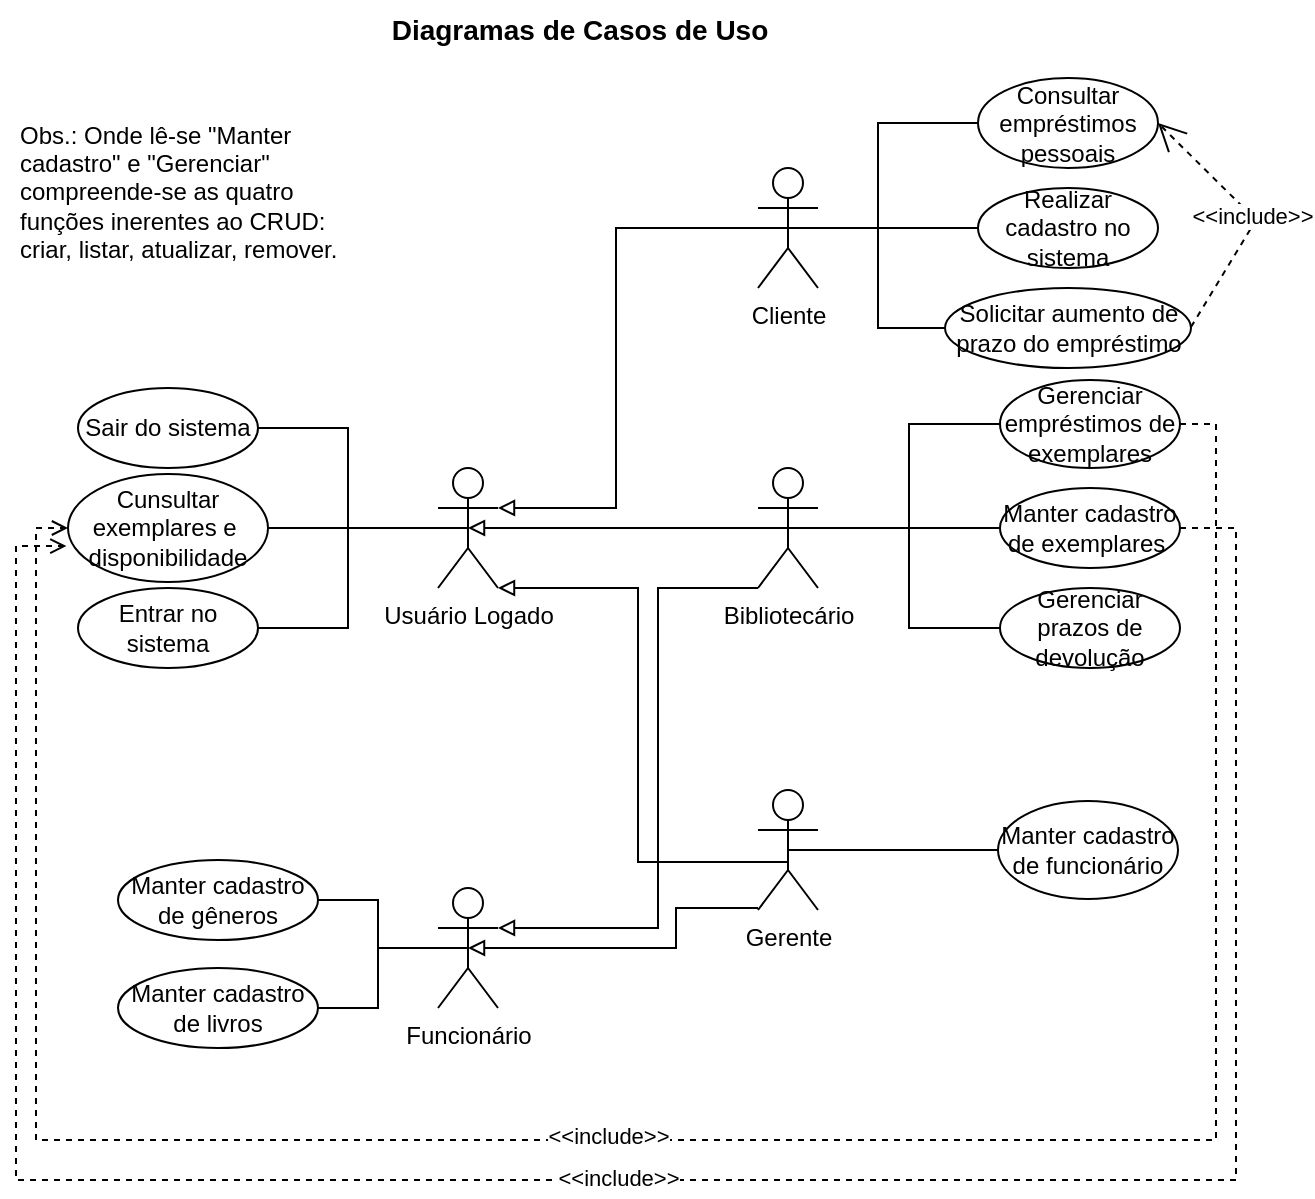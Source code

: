 <mxfile version="27.0.5">
  <diagram name="Página-1" id="V-Mngq2yt3U_ges3Ur-B">
    <mxGraphModel dx="2015" dy="626" grid="1" gridSize="10" guides="1" tooltips="1" connect="1" arrows="1" fold="1" page="1" pageScale="1" pageWidth="827" pageHeight="1169" math="0" shadow="0">
      <root>
        <mxCell id="0" />
        <mxCell id="1" parent="0" />
        <mxCell id="f_5S6bqZnzwv96T5kUB0-47" style="edgeStyle=orthogonalEdgeStyle;rounded=0;orthogonalLoop=1;jettySize=auto;html=1;exitX=0.5;exitY=0.5;exitDx=0;exitDy=0;exitPerimeter=0;entryX=0;entryY=0.5;entryDx=0;entryDy=0;endArrow=none;startFill=0;" parent="1" source="f_5S6bqZnzwv96T5kUB0-5" target="f_5S6bqZnzwv96T5kUB0-6" edge="1">
          <mxGeometry relative="1" as="geometry" />
        </mxCell>
        <mxCell id="f_5S6bqZnzwv96T5kUB0-5" value="Gerente" style="shape=umlActor;verticalLabelPosition=bottom;verticalAlign=top;html=1;outlineConnect=0;" parent="1" vertex="1">
          <mxGeometry x="-349" y="455" width="30" height="60" as="geometry" />
        </mxCell>
        <mxCell id="f_5S6bqZnzwv96T5kUB0-6" value="Manter cadastro de funcionário" style="ellipse;whiteSpace=wrap;html=1;" parent="1" vertex="1">
          <mxGeometry x="-229" y="460.5" width="90" height="49" as="geometry" />
        </mxCell>
        <mxCell id="f_5S6bqZnzwv96T5kUB0-8" value="Manter cadastro de livros" style="ellipse;whiteSpace=wrap;html=1;" parent="1" vertex="1">
          <mxGeometry x="-669" y="544" width="100" height="40" as="geometry" />
        </mxCell>
        <mxCell id="f_5S6bqZnzwv96T5kUB0-10" value="Entrar no sistema" style="ellipse;whiteSpace=wrap;html=1;" parent="1" vertex="1">
          <mxGeometry x="-689" y="354" width="90" height="40" as="geometry" />
        </mxCell>
        <mxCell id="f_5S6bqZnzwv96T5kUB0-12" value="Manter cadastro de gêneros" style="ellipse;whiteSpace=wrap;html=1;" parent="1" vertex="1">
          <mxGeometry x="-669" y="490" width="100" height="40" as="geometry" />
        </mxCell>
        <mxCell id="f_5S6bqZnzwv96T5kUB0-56" style="edgeStyle=orthogonalEdgeStyle;rounded=0;orthogonalLoop=1;jettySize=auto;html=1;exitX=0.5;exitY=0.5;exitDx=0;exitDy=0;exitPerimeter=0;entryX=0;entryY=0.5;entryDx=0;entryDy=0;endArrow=none;startFill=0;" parent="1" source="f_5S6bqZnzwv96T5kUB0-16" target="f_5S6bqZnzwv96T5kUB0-17" edge="1">
          <mxGeometry relative="1" as="geometry" />
        </mxCell>
        <mxCell id="f_5S6bqZnzwv96T5kUB0-57" style="edgeStyle=orthogonalEdgeStyle;rounded=0;orthogonalLoop=1;jettySize=auto;html=1;exitX=0.5;exitY=0.5;exitDx=0;exitDy=0;exitPerimeter=0;entryX=0;entryY=0.5;entryDx=0;entryDy=0;endArrow=none;startFill=0;" parent="1" edge="1">
          <mxGeometry relative="1" as="geometry">
            <mxPoint x="-333" y="174" as="sourcePoint" />
            <mxPoint x="-238.0" y="121.5" as="targetPoint" />
            <Array as="points">
              <mxPoint x="-289" y="174" />
              <mxPoint x="-289" y="121" />
            </Array>
          </mxGeometry>
        </mxCell>
        <mxCell id="f_5S6bqZnzwv96T5kUB0-58" style="edgeStyle=orthogonalEdgeStyle;rounded=0;orthogonalLoop=1;jettySize=auto;html=1;exitX=0.5;exitY=0.5;exitDx=0;exitDy=0;exitPerimeter=0;entryX=0;entryY=0.5;entryDx=0;entryDy=0;endArrow=none;startFill=0;" parent="1" source="f_5S6bqZnzwv96T5kUB0-16" target="f_5S6bqZnzwv96T5kUB0-20" edge="1">
          <mxGeometry relative="1" as="geometry">
            <Array as="points">
              <mxPoint x="-289" y="174" />
              <mxPoint x="-289" y="224" />
            </Array>
          </mxGeometry>
        </mxCell>
        <mxCell id="f_5S6bqZnzwv96T5kUB0-16" value="Cliente" style="shape=umlActor;verticalLabelPosition=bottom;verticalAlign=top;html=1;outlineConnect=0;" parent="1" vertex="1">
          <mxGeometry x="-349" y="144" width="30" height="60" as="geometry" />
        </mxCell>
        <mxCell id="f_5S6bqZnzwv96T5kUB0-17" value="&lt;div&gt;Realizar cadastro no sistema&lt;/div&gt;" style="ellipse;whiteSpace=wrap;html=1;" parent="1" vertex="1">
          <mxGeometry x="-239" y="154" width="90" height="40" as="geometry" />
        </mxCell>
        <mxCell id="f_5S6bqZnzwv96T5kUB0-19" value="Cunsultar exemplares e&amp;nbsp; disponibilidade" style="ellipse;whiteSpace=wrap;html=1;" parent="1" vertex="1">
          <mxGeometry x="-694" y="297" width="100" height="54" as="geometry" />
        </mxCell>
        <mxCell id="f_5S6bqZnzwv96T5kUB0-20" value="Solicitar aumento de prazo do empréstimo" style="ellipse;whiteSpace=wrap;html=1;" parent="1" vertex="1">
          <mxGeometry x="-255.5" y="204" width="123" height="40" as="geometry" />
        </mxCell>
        <mxCell id="f_5S6bqZnzwv96T5kUB0-22" value="Consultar empréstimos pessoais" style="ellipse;whiteSpace=wrap;html=1;" parent="1" vertex="1">
          <mxGeometry x="-239" y="99" width="90" height="45" as="geometry" />
        </mxCell>
        <mxCell id="f_5S6bqZnzwv96T5kUB0-53" style="edgeStyle=orthogonalEdgeStyle;rounded=0;orthogonalLoop=1;jettySize=auto;html=1;exitX=0.5;exitY=0.5;exitDx=0;exitDy=0;exitPerimeter=0;entryX=0;entryY=0.5;entryDx=0;entryDy=0;endArrow=none;startFill=0;" parent="1" source="f_5S6bqZnzwv96T5kUB0-23" target="f_5S6bqZnzwv96T5kUB0-25" edge="1">
          <mxGeometry relative="1" as="geometry" />
        </mxCell>
        <mxCell id="f_5S6bqZnzwv96T5kUB0-54" style="edgeStyle=orthogonalEdgeStyle;rounded=0;orthogonalLoop=1;jettySize=auto;html=1;exitX=0.5;exitY=0.5;exitDx=0;exitDy=0;exitPerimeter=0;entryX=0;entryY=0.5;entryDx=0;entryDy=0;endArrow=none;startFill=0;" parent="1" source="f_5S6bqZnzwv96T5kUB0-23" target="f_5S6bqZnzwv96T5kUB0-28" edge="1">
          <mxGeometry relative="1" as="geometry" />
        </mxCell>
        <mxCell id="f_5S6bqZnzwv96T5kUB0-55" style="edgeStyle=orthogonalEdgeStyle;rounded=0;orthogonalLoop=1;jettySize=auto;html=1;exitX=0.5;exitY=0.5;exitDx=0;exitDy=0;exitPerimeter=0;entryX=0;entryY=0.5;entryDx=0;entryDy=0;endArrow=none;startFill=0;" parent="1" source="f_5S6bqZnzwv96T5kUB0-23" target="f_5S6bqZnzwv96T5kUB0-30" edge="1">
          <mxGeometry relative="1" as="geometry" />
        </mxCell>
        <mxCell id="f_5S6bqZnzwv96T5kUB0-23" value="Bibliotecário" style="shape=umlActor;verticalLabelPosition=bottom;verticalAlign=top;html=1;outlineConnect=0;" parent="1" vertex="1">
          <mxGeometry x="-349" y="294" width="30" height="60" as="geometry" />
        </mxCell>
        <mxCell id="f_5S6bqZnzwv96T5kUB0-25" value="Manter cadastro de exemplares&amp;nbsp;" style="ellipse;whiteSpace=wrap;html=1;strokeColor=default;align=center;verticalAlign=middle;fontFamily=Helvetica;fontSize=12;fontColor=default;fillColor=default;" parent="1" vertex="1">
          <mxGeometry x="-228" y="304" width="90" height="40" as="geometry" />
        </mxCell>
        <mxCell id="f_5S6bqZnzwv96T5kUB0-28" value="Gerenciar prazos de devolução" style="ellipse;whiteSpace=wrap;html=1;strokeColor=default;align=center;verticalAlign=middle;fontFamily=Helvetica;fontSize=12;fontColor=default;fillColor=default;" parent="1" vertex="1">
          <mxGeometry x="-228" y="354" width="90" height="40" as="geometry" />
        </mxCell>
        <mxCell id="SRsPt8GTt6D9Aw0e8DRw-3" style="edgeStyle=orthogonalEdgeStyle;rounded=0;orthogonalLoop=1;jettySize=auto;html=1;exitX=1;exitY=0.5;exitDx=0;exitDy=0;entryX=0;entryY=0.5;entryDx=0;entryDy=0;endArrow=open;endFill=0;dashed=1;" edge="1" parent="1" source="f_5S6bqZnzwv96T5kUB0-30" target="f_5S6bqZnzwv96T5kUB0-19">
          <mxGeometry relative="1" as="geometry">
            <Array as="points">
              <mxPoint x="-120" y="272" />
              <mxPoint x="-120" y="630" />
              <mxPoint x="-710" y="630" />
              <mxPoint x="-710" y="324" />
            </Array>
          </mxGeometry>
        </mxCell>
        <mxCell id="SRsPt8GTt6D9Aw0e8DRw-9" value="&amp;lt;&amp;lt;include&amp;gt;&amp;gt;" style="edgeLabel;html=1;align=center;verticalAlign=middle;resizable=0;points=[];" vertex="1" connectable="0" parent="SRsPt8GTt6D9Aw0e8DRw-3">
          <mxGeometry x="0.057" y="-2" relative="1" as="geometry">
            <mxPoint as="offset" />
          </mxGeometry>
        </mxCell>
        <mxCell id="f_5S6bqZnzwv96T5kUB0-30" value="Gerenciar empréstimos de exemplares" style="ellipse;whiteSpace=wrap;html=1;strokeColor=default;align=center;verticalAlign=middle;fontFamily=Helvetica;fontSize=12;fontColor=default;fillColor=default;" parent="1" vertex="1">
          <mxGeometry x="-228" y="250" width="90" height="44" as="geometry" />
        </mxCell>
        <mxCell id="f_5S6bqZnzwv96T5kUB0-34" value="Sair do sistema" style="ellipse;whiteSpace=wrap;html=1;" parent="1" vertex="1">
          <mxGeometry x="-689" y="254" width="90" height="40" as="geometry" />
        </mxCell>
        <mxCell id="f_5S6bqZnzwv96T5kUB0-35" value="&lt;font style=&quot;font-size: 14px;&quot;&gt;&lt;b&gt;Diagramas de Casos de Uso&lt;/b&gt;&lt;/font&gt;" style="text;html=1;align=center;verticalAlign=middle;whiteSpace=wrap;rounded=0;" parent="1" vertex="1">
          <mxGeometry x="-568" y="60" width="260" height="30" as="geometry" />
        </mxCell>
        <mxCell id="f_5S6bqZnzwv96T5kUB0-40" style="edgeStyle=orthogonalEdgeStyle;rounded=0;orthogonalLoop=1;jettySize=auto;html=1;exitX=0.5;exitY=0.5;exitDx=0;exitDy=0;exitPerimeter=0;entryX=1;entryY=0.5;entryDx=0;entryDy=0;endArrow=none;startFill=0;" parent="1" source="f_5S6bqZnzwv96T5kUB0-36" target="f_5S6bqZnzwv96T5kUB0-34" edge="1">
          <mxGeometry relative="1" as="geometry" />
        </mxCell>
        <mxCell id="f_5S6bqZnzwv96T5kUB0-41" style="edgeStyle=orthogonalEdgeStyle;rounded=0;orthogonalLoop=1;jettySize=auto;html=1;exitX=0.5;exitY=0.5;exitDx=0;exitDy=0;exitPerimeter=0;entryX=1;entryY=0.5;entryDx=0;entryDy=0;endArrow=none;startFill=0;" parent="1" source="f_5S6bqZnzwv96T5kUB0-36" target="f_5S6bqZnzwv96T5kUB0-10" edge="1">
          <mxGeometry relative="1" as="geometry" />
        </mxCell>
        <mxCell id="f_5S6bqZnzwv96T5kUB0-42" style="edgeStyle=orthogonalEdgeStyle;rounded=0;orthogonalLoop=1;jettySize=auto;html=1;exitX=0.5;exitY=0.5;exitDx=0;exitDy=0;exitPerimeter=0;endArrow=block;endFill=0;entryX=1;entryY=0.333;entryDx=0;entryDy=0;entryPerimeter=0;" parent="1" source="f_5S6bqZnzwv96T5kUB0-16" target="f_5S6bqZnzwv96T5kUB0-36" edge="1">
          <mxGeometry relative="1" as="geometry">
            <Array as="points">
              <mxPoint x="-420" y="174" />
              <mxPoint x="-420" y="314" />
            </Array>
            <mxPoint x="-334" y="170" as="sourcePoint" />
            <mxPoint x="-479" y="316.0" as="targetPoint" />
          </mxGeometry>
        </mxCell>
        <mxCell id="f_5S6bqZnzwv96T5kUB0-59" style="edgeStyle=orthogonalEdgeStyle;rounded=0;orthogonalLoop=1;jettySize=auto;html=1;exitX=0.5;exitY=0.5;exitDx=0;exitDy=0;exitPerimeter=0;entryX=1;entryY=0.5;entryDx=0;entryDy=0;endArrow=none;startFill=0;" parent="1" source="f_5S6bqZnzwv96T5kUB0-36" target="f_5S6bqZnzwv96T5kUB0-19" edge="1">
          <mxGeometry relative="1" as="geometry" />
        </mxCell>
        <mxCell id="f_5S6bqZnzwv96T5kUB0-36" value="Usuário Logado" style="shape=umlActor;verticalLabelPosition=bottom;verticalAlign=top;html=1;outlineConnect=0;" parent="1" vertex="1">
          <mxGeometry x="-509" y="294" width="30" height="60" as="geometry" />
        </mxCell>
        <mxCell id="f_5S6bqZnzwv96T5kUB0-43" style="edgeStyle=orthogonalEdgeStyle;rounded=0;orthogonalLoop=1;jettySize=auto;html=1;exitX=0.5;exitY=0.5;exitDx=0;exitDy=0;exitPerimeter=0;entryX=0.5;entryY=0.5;entryDx=0;entryDy=0;entryPerimeter=0;endArrow=block;endFill=0;" parent="1" source="f_5S6bqZnzwv96T5kUB0-23" target="f_5S6bqZnzwv96T5kUB0-36" edge="1">
          <mxGeometry relative="1" as="geometry">
            <Array as="points">
              <mxPoint x="-430" y="324" />
              <mxPoint x="-430" y="324" />
            </Array>
          </mxGeometry>
        </mxCell>
        <mxCell id="f_5S6bqZnzwv96T5kUB0-44" style="edgeStyle=orthogonalEdgeStyle;rounded=0;orthogonalLoop=1;jettySize=auto;html=1;exitX=0.5;exitY=0.5;exitDx=0;exitDy=0;exitPerimeter=0;entryX=1;entryY=1;entryDx=0;entryDy=0;entryPerimeter=0;endArrow=block;endFill=0;" parent="1" target="f_5S6bqZnzwv96T5kUB0-36" edge="1">
          <mxGeometry relative="1" as="geometry">
            <Array as="points">
              <mxPoint x="-409" y="491" />
              <mxPoint x="-409" y="354" />
            </Array>
            <mxPoint x="-334" y="491" as="sourcePoint" />
            <mxPoint x="-494" y="330" as="targetPoint" />
          </mxGeometry>
        </mxCell>
        <mxCell id="f_5S6bqZnzwv96T5kUB0-48" style="edgeStyle=orthogonalEdgeStyle;rounded=0;orthogonalLoop=1;jettySize=auto;html=1;exitX=0.5;exitY=0.5;exitDx=0;exitDy=0;exitPerimeter=0;entryX=1;entryY=0.5;entryDx=0;entryDy=0;endArrow=none;startFill=0;" parent="1" source="f_5S6bqZnzwv96T5kUB0-45" target="f_5S6bqZnzwv96T5kUB0-12" edge="1">
          <mxGeometry relative="1" as="geometry" />
        </mxCell>
        <mxCell id="f_5S6bqZnzwv96T5kUB0-49" style="edgeStyle=orthogonalEdgeStyle;rounded=0;orthogonalLoop=1;jettySize=auto;html=1;exitX=0.5;exitY=0.5;exitDx=0;exitDy=0;exitPerimeter=0;endArrow=none;startFill=0;" parent="1" source="f_5S6bqZnzwv96T5kUB0-45" target="f_5S6bqZnzwv96T5kUB0-8" edge="1">
          <mxGeometry relative="1" as="geometry" />
        </mxCell>
        <mxCell id="f_5S6bqZnzwv96T5kUB0-45" value="Funcionário" style="shape=umlActor;verticalLabelPosition=bottom;verticalAlign=top;html=1;outlineConnect=0;" parent="1" vertex="1">
          <mxGeometry x="-509" y="504" width="30" height="60" as="geometry" />
        </mxCell>
        <mxCell id="f_5S6bqZnzwv96T5kUB0-50" style="edgeStyle=orthogonalEdgeStyle;rounded=0;orthogonalLoop=1;jettySize=auto;html=1;exitX=0;exitY=1;exitDx=0;exitDy=0;exitPerimeter=0;entryX=1;entryY=0.333;entryDx=0;entryDy=0;entryPerimeter=0;endArrow=block;endFill=0;" parent="1" source="f_5S6bqZnzwv96T5kUB0-23" target="f_5S6bqZnzwv96T5kUB0-45" edge="1">
          <mxGeometry relative="1" as="geometry">
            <Array as="points">
              <mxPoint x="-399" y="354" />
              <mxPoint x="-399" y="524" />
            </Array>
          </mxGeometry>
        </mxCell>
        <mxCell id="f_5S6bqZnzwv96T5kUB0-51" style="edgeStyle=orthogonalEdgeStyle;rounded=0;orthogonalLoop=1;jettySize=auto;html=1;entryX=0;entryY=1;entryDx=0;entryDy=0;entryPerimeter=0;endArrow=block;endFill=0;" parent="1" edge="1">
          <mxGeometry relative="1" as="geometry">
            <mxPoint x="-349" y="514" as="sourcePoint" />
            <mxPoint x="-494" y="534" as="targetPoint" />
            <Array as="points">
              <mxPoint x="-390" y="514" />
              <mxPoint x="-390" y="534" />
            </Array>
          </mxGeometry>
        </mxCell>
        <mxCell id="SRsPt8GTt6D9Aw0e8DRw-2" value="&amp;lt;&amp;lt;include&amp;gt;&amp;gt;" style="endArrow=open;endSize=12;dashed=1;html=1;rounded=0;entryX=1;entryY=0.5;entryDx=0;entryDy=0;" edge="1" parent="1" target="f_5S6bqZnzwv96T5kUB0-22">
          <mxGeometry width="160" relative="1" as="geometry">
            <mxPoint x="-132.5" y="223.5" as="sourcePoint" />
            <mxPoint x="27.5" y="223.5" as="targetPoint" />
            <Array as="points">
              <mxPoint x="-100" y="170" />
            </Array>
          </mxGeometry>
        </mxCell>
        <mxCell id="SRsPt8GTt6D9Aw0e8DRw-6" style="edgeStyle=orthogonalEdgeStyle;rounded=0;orthogonalLoop=1;jettySize=auto;html=1;exitX=1;exitY=0.5;exitDx=0;exitDy=0;entryX=-0.008;entryY=0.667;entryDx=0;entryDy=0;entryPerimeter=0;endArrow=open;endFill=0;dashed=1;" edge="1" parent="1" source="f_5S6bqZnzwv96T5kUB0-25" target="f_5S6bqZnzwv96T5kUB0-19">
          <mxGeometry relative="1" as="geometry">
            <Array as="points">
              <mxPoint x="-110" y="324" />
              <mxPoint x="-110" y="650" />
              <mxPoint x="-720" y="650" />
              <mxPoint x="-720" y="333" />
            </Array>
          </mxGeometry>
        </mxCell>
        <mxCell id="SRsPt8GTt6D9Aw0e8DRw-11" value="&amp;lt;&amp;lt;include&amp;gt;&amp;gt;" style="edgeLabel;html=1;align=center;verticalAlign=middle;resizable=0;points=[];" vertex="1" connectable="0" parent="SRsPt8GTt6D9Aw0e8DRw-6">
          <mxGeometry x="0.015" y="-1" relative="1" as="geometry">
            <mxPoint as="offset" />
          </mxGeometry>
        </mxCell>
        <mxCell id="SRsPt8GTt6D9Aw0e8DRw-8" value="Obs.: Onde lê-se &quot;Manter cadastro&quot; e &quot;Gerenciar&quot; compreende-se as quatro funções inerentes ao CRUD: criar, listar, atualizar, remover.&amp;nbsp;" style="text;html=1;align=left;verticalAlign=middle;whiteSpace=wrap;rounded=0;" vertex="1" parent="1">
          <mxGeometry x="-720" y="120" width="178" height="71" as="geometry" />
        </mxCell>
      </root>
    </mxGraphModel>
  </diagram>
</mxfile>

